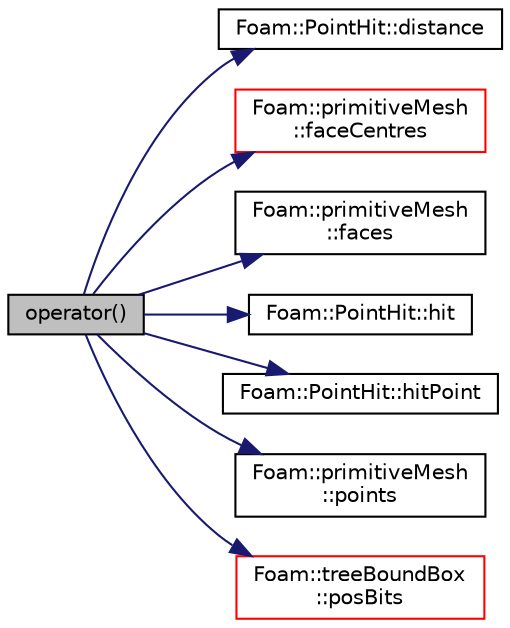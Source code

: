 digraph "operator()"
{
  bgcolor="transparent";
  edge [fontname="Helvetica",fontsize="10",labelfontname="Helvetica",labelfontsize="10"];
  node [fontname="Helvetica",fontsize="10",shape=record];
  rankdir="LR";
  Node1 [label="operator()",height=0.2,width=0.4,color="black", fillcolor="grey75", style="filled", fontcolor="black"];
  Node1 -> Node2 [color="midnightblue",fontsize="10",style="solid",fontname="Helvetica"];
  Node2 [label="Foam::PointHit::distance",height=0.2,width=0.4,color="black",URL="$a01887.html#a6fc60097ee4a2ef28aa08c9d11269046",tooltip="Return distance to hit. "];
  Node1 -> Node3 [color="midnightblue",fontsize="10",style="solid",fontname="Helvetica"];
  Node3 [label="Foam::primitiveMesh\l::faceCentres",height=0.2,width=0.4,color="red",URL="$a01973.html#a56749206c7d38a4c3cfbf4103547e555"];
  Node1 -> Node4 [color="midnightblue",fontsize="10",style="solid",fontname="Helvetica"];
  Node4 [label="Foam::primitiveMesh\l::faces",height=0.2,width=0.4,color="black",URL="$a01973.html#a23ca4b0f5e216674cd6bdd98aa90563e",tooltip="Return faces. "];
  Node1 -> Node5 [color="midnightblue",fontsize="10",style="solid",fontname="Helvetica"];
  Node5 [label="Foam::PointHit::hit",height=0.2,width=0.4,color="black",URL="$a01887.html#ad963d38a624b8bf8b37c210109dba03c",tooltip="Is there a hit. "];
  Node1 -> Node6 [color="midnightblue",fontsize="10",style="solid",fontname="Helvetica"];
  Node6 [label="Foam::PointHit::hitPoint",height=0.2,width=0.4,color="black",URL="$a01887.html#a0c448cd4b96e9ea9ba38c62c019a8bce",tooltip="Return hit point. "];
  Node1 -> Node7 [color="midnightblue",fontsize="10",style="solid",fontname="Helvetica"];
  Node7 [label="Foam::primitiveMesh\l::points",height=0.2,width=0.4,color="black",URL="$a01973.html#aff2a8eddc9329f3a923a0bf3b1bdd364",tooltip="Return mesh points. "];
  Node1 -> Node8 [color="midnightblue",fontsize="10",style="solid",fontname="Helvetica"];
  Node8 [label="Foam::treeBoundBox\l::posBits",height=0.2,width=0.4,color="red",URL="$a02681.html#a92b7ddf0bed6b1bd2bb622ca207bbec3",tooltip="Position of point relative to bounding box. "];
}
